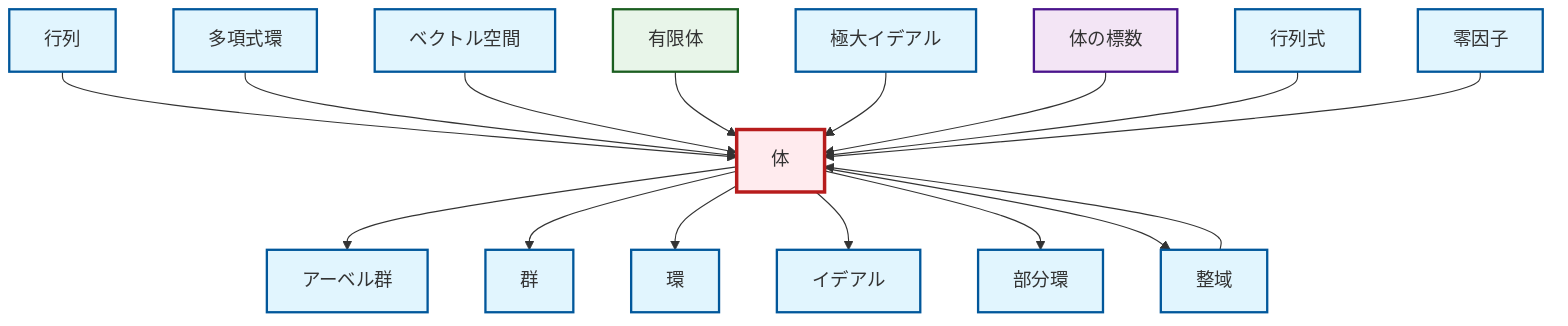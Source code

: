 graph TD
    classDef definition fill:#e1f5fe,stroke:#01579b,stroke-width:2px
    classDef theorem fill:#f3e5f5,stroke:#4a148c,stroke-width:2px
    classDef axiom fill:#fff3e0,stroke:#e65100,stroke-width:2px
    classDef example fill:#e8f5e9,stroke:#1b5e20,stroke-width:2px
    classDef current fill:#ffebee,stroke:#b71c1c,stroke-width:3px
    def-ring["環"]:::definition
    def-ideal["イデアル"]:::definition
    def-maximal-ideal["極大イデアル"]:::definition
    def-zero-divisor["零因子"]:::definition
    def-integral-domain["整域"]:::definition
    def-group["群"]:::definition
    ex-finite-field["有限体"]:::example
    def-field["体"]:::definition
    def-matrix["行列"]:::definition
    def-polynomial-ring["多項式環"]:::definition
    def-determinant["行列式"]:::definition
    def-vector-space["ベクトル空間"]:::definition
    thm-field-characteristic["体の標数"]:::theorem
    def-abelian-group["アーベル群"]:::definition
    def-subring["部分環"]:::definition
    def-matrix --> def-field
    def-polynomial-ring --> def-field
    def-field --> def-abelian-group
    def-field --> def-group
    def-field --> def-ring
    def-vector-space --> def-field
    def-field --> def-ideal
    ex-finite-field --> def-field
    def-maximal-ideal --> def-field
    thm-field-characteristic --> def-field
    def-determinant --> def-field
    def-integral-domain --> def-field
    def-field --> def-subring
    def-zero-divisor --> def-field
    def-field --> def-integral-domain
    class def-field current